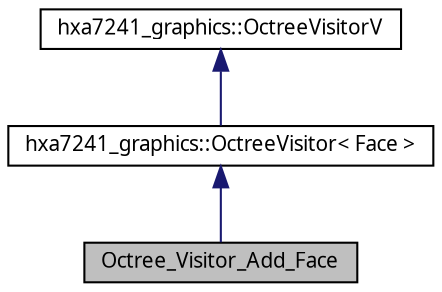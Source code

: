 digraph G
{
  edge [fontname="FreeSans.ttf",fontsize=10,labelfontname="FreeSans.ttf",labelfontsize=10];
  node [fontname="FreeSans.ttf",fontsize=10,shape=record];
  Node1 [label="Octree_Visitor_Add_Face",height=0.2,width=0.4,color="black", fillcolor="grey75", style="filled" fontcolor="black"];
  Node2 -> Node1 [dir=back,color="midnightblue",fontsize=10,style="solid",fontname="FreeSans.ttf"];
  Node2 [label="hxa7241_graphics::OctreeVisitor\< Face \>",height=0.2,width=0.4,color="black", fillcolor="white", style="filled",URL="$classhxa7241__graphics_1_1OctreeVisitor.html"];
  Node3 -> Node2 [dir=back,color="midnightblue",fontsize=10,style="solid",fontname="FreeSans.ttf"];
  Node3 [label="hxa7241_graphics::OctreeVisitorV",height=0.2,width=0.4,color="black", fillcolor="white", style="filled",URL="$classhxa7241__graphics_1_1OctreeVisitorV.html"];
}
